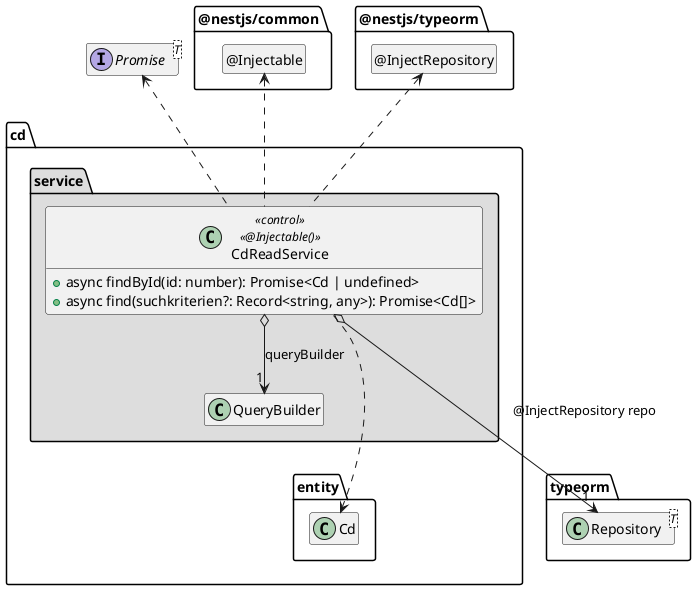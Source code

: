 @startuml Anwendungskern

interface Promise<T>

package @nestjs/common {
  class "@Injectable" as Injectable
  hide Injectable circle
}

package typeorm {
  class Repository<T>
}

package @nestjs/typeorm {
  class "@InjectRepository" as InjectRepository
  hide InjectRepository circle
}

package cd {
  package entity {
    class Cd
  }

  package service #DDDDDD {
    class QueryBuilder

    class CdReadService << control >> <<@Injectable()>> {
      + async findById(id: number): Promise<Cd | undefined>
      + async find(suchkriterien?: Record<string, any>): Promise<Cd[]>
    }

    CdReadService o--> "1" QueryBuilder: queryBuilder
    CdReadService o--> "1" Repository: @InjectRepository repo

    CdReadService .up.> Injectable
    CdReadService .up.> InjectRepository

    CdReadService .up.> Promise
    CdReadService ..> Cd

    QueryBuilder .[hidden].> Repository
    QueryBuilder .[hidden].> Cd
  }
}

hide empty members

@enduml
